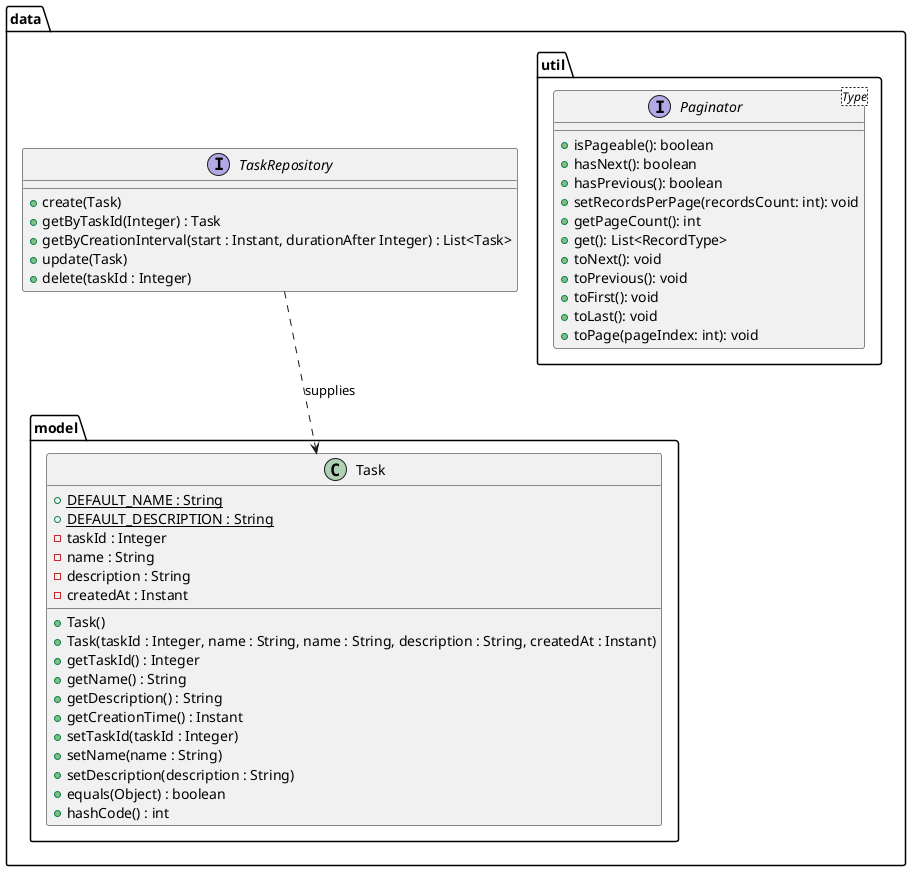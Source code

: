@startuml
'https://plantuml.com/class-diagram

package data {

    package model {
        class Task {
            + {static} DEFAULT_NAME : String
            + {static} DEFAULT_DESCRIPTION : String
            - taskId : Integer
            - name : String
            - description : String
            - createdAt : Instant
            + Task()
            + Task(taskId : Integer, name : String, name : String, description : String, createdAt : Instant)
            + getTaskId() : Integer
            + getName() : String
            + getDescription() : String
            + getCreationTime() : Instant
            + setTaskId(taskId : Integer)
            + setName(name : String)
            + setDescription(description : String)
            + equals(Object) : boolean
            + hashCode() : int
        }
    }
    package util {

        interface Paginator<Type> {
            + isPageable(): boolean
            + hasNext(): boolean
            + hasPrevious(): boolean
            + setRecordsPerPage(recordsCount: int): void
            + getPageCount(): int
            + get(): List<RecordType>
            + toNext(): void
            + toPrevious(): void
            + toFirst(): void
            + toLast(): void
            + toPage(pageIndex: int): void
        }

    }

    interface TaskRepository {
        + create(Task)
        + getByTaskId(Integer) : Task
        + getByCreationInterval(start : Instant, durationAfter Integer) : List<Task>
        + update(Task)
        + delete(taskId : Integer)
    }
    TaskRepository ..> Task : supplies

}
@enduml